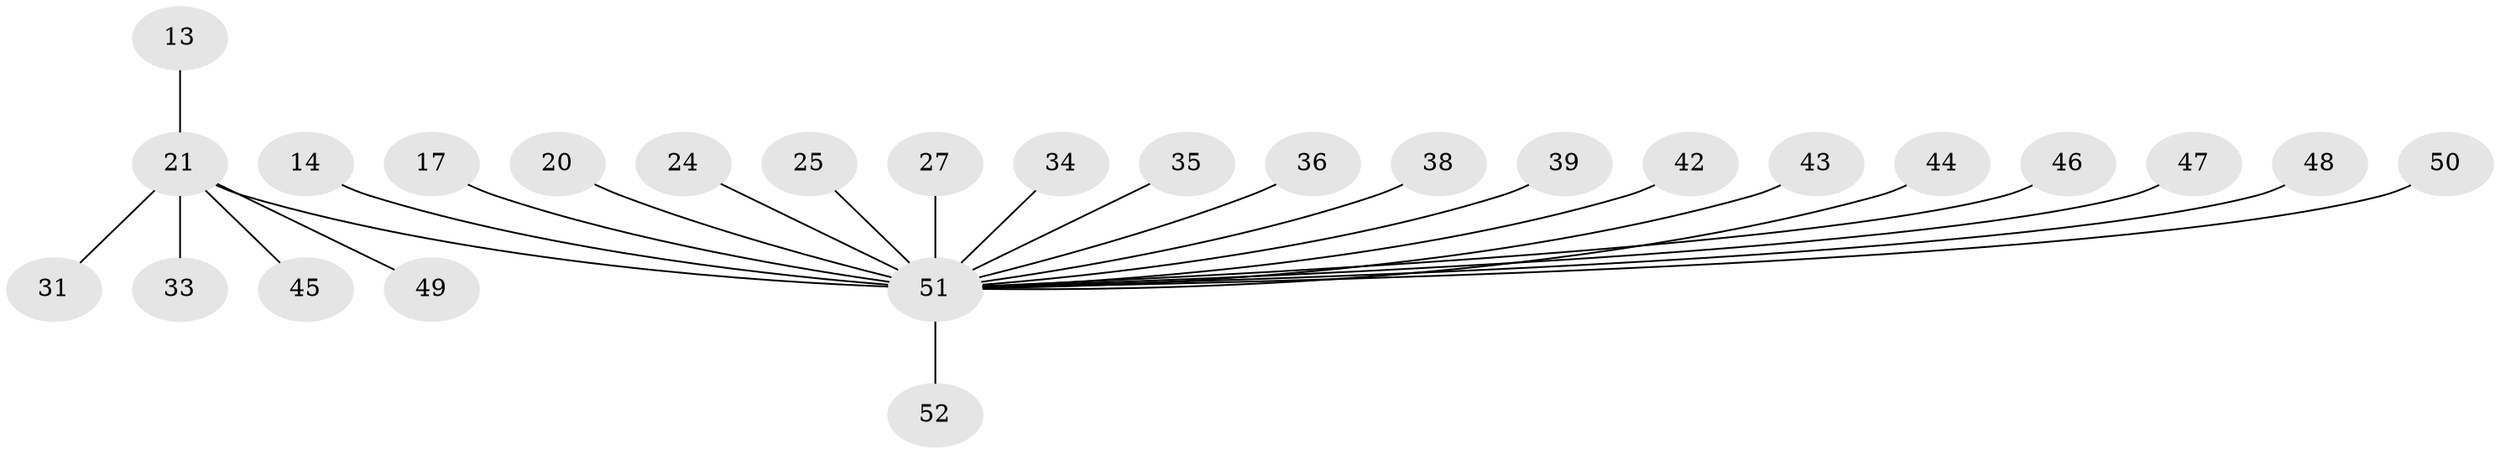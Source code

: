 // original degree distribution, {3: 0.038461538461538464, 9: 0.019230769230769232, 5: 0.019230769230769232, 6: 0.038461538461538464, 1: 0.5384615384615384, 12: 0.038461538461538464, 4: 0.038461538461538464, 8: 0.019230769230769232, 2: 0.25}
// Generated by graph-tools (version 1.1) at 2025/55/03/09/25 04:55:05]
// undirected, 26 vertices, 25 edges
graph export_dot {
graph [start="1"]
  node [color=gray90,style=filled];
  13;
  14;
  17 [super="+1"];
  20;
  21 [super="+16+8"];
  24;
  25;
  27;
  31;
  33;
  34;
  35;
  36 [super="+18"];
  38;
  39;
  42;
  43;
  44;
  45 [super="+37"];
  46 [super="+41"];
  47;
  48;
  49 [super="+30"];
  50 [super="+23"];
  51 [super="+19+29+10+5+9+11"];
  52;
  13 -- 21;
  14 -- 51;
  17 -- 51 [weight=2];
  20 -- 51;
  21 -- 33;
  21 -- 31 [weight=2];
  21 -- 51 [weight=8];
  21 -- 49;
  21 -- 45;
  24 -- 51;
  25 -- 51;
  27 -- 51 [weight=2];
  34 -- 51;
  35 -- 51;
  36 -- 51;
  38 -- 51;
  39 -- 51;
  42 -- 51 [weight=2];
  43 -- 51 [weight=2];
  44 -- 51;
  46 -- 51;
  47 -- 51;
  48 -- 51;
  50 -- 51;
  51 -- 52;
}
